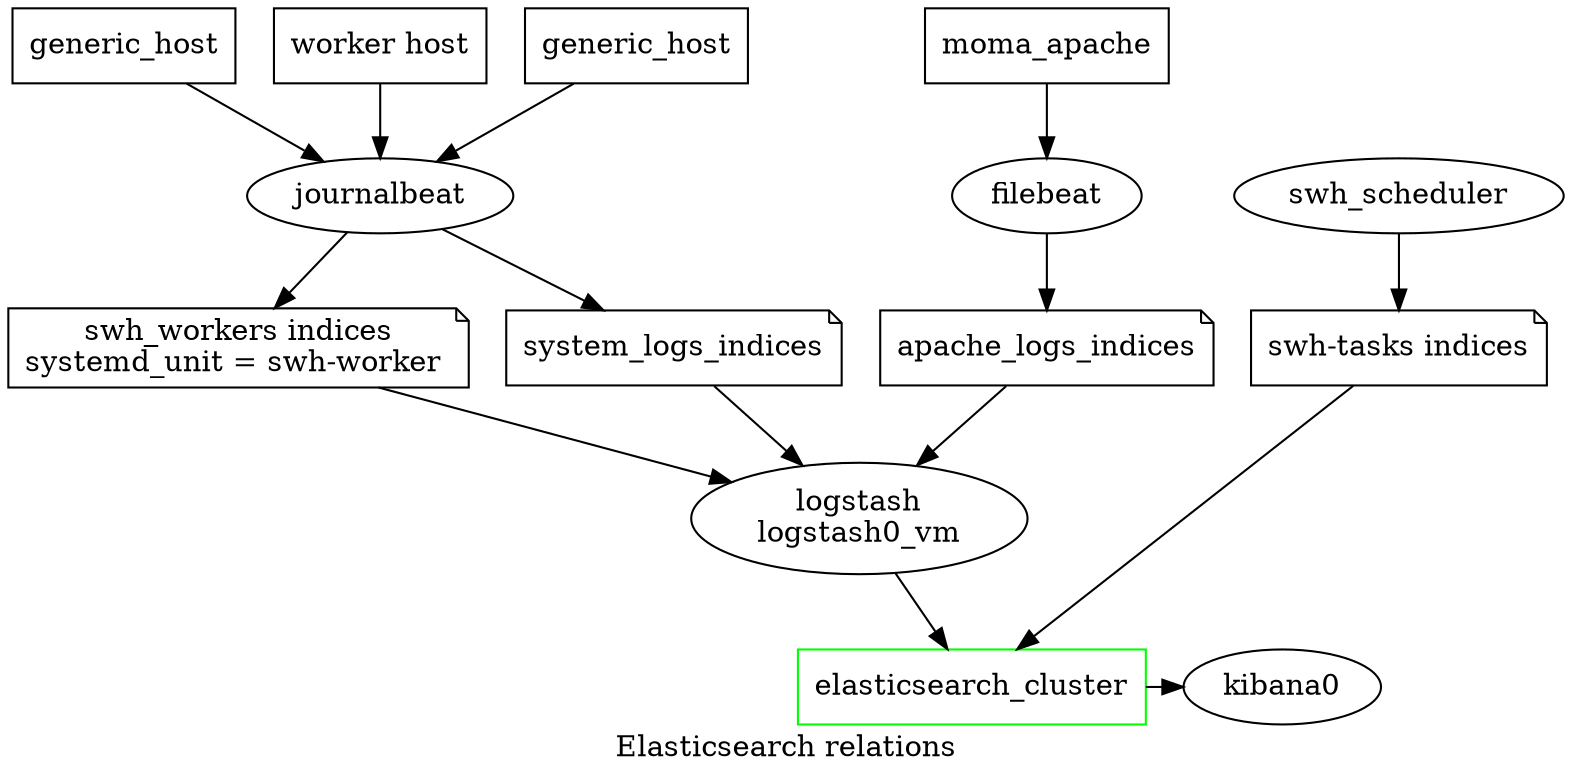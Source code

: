 digraph {
	label="Elasticsearch relations"

	generic_host1 -> journalbeat
	generic_host2 -> journalbeat
	worker_host1 -> journalbeat
	generic_host1[label="generic_host", shape="box"]
	generic_host2[label="generic_host", shape="box"]

	logstash -> elasticsearch_cluster
	elasticsearch_cluster[shape="box",color="green"]

	moma_apache -> filebeat
	filebeat -> apache_logs_indices
	apache_logs_indices -> logstash
	moma_apache[shape="box"]

	journalbeat -> system_logs_indices
	journalbeat -> swh_workers_indices

	swh_scheduler -> swh_tasks_indices
	swh_tasks_indices -> elasticsearch_cluster

	system_logs_indices -> logstash
	swh_workers_indices -> logstash
	worker_host1[label="worker host", shape="box"]


	logstash[label="logstash\nlogstash0_vm"]
	elasticsearch_cluster -> kibana0

	apache_logs_indices[shape="note"]
	system_logs_indices[shape="note"]
	swh_tasks_indices[shape="note", label="swh-tasks indices"]
	swh_workers_indices[shape="note", label="swh_workers indices\nsystemd_unit = swh-worker "]

	{rank="same"; elasticsearch_cluster; kibana0}
	{rank="same"; swh_tasks_indices; apache_logs_indices}
}
